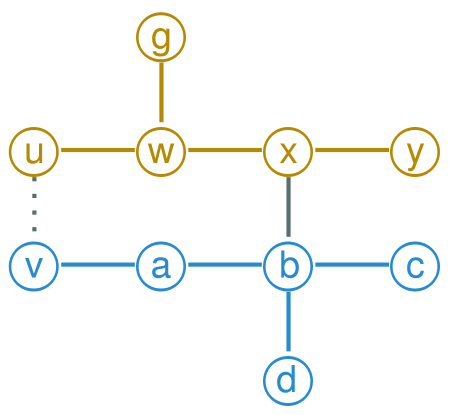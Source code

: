 digraph g {
    bgcolor=transparent
    rankdir=TB
    graph [nodesep=0.5, ranksep=0.4]
    node [shape=plain, color="#586e75", fontcolor="#b58900", fontsize=24, fontname="LXGWWenKai"]
    edge [arrowhead=none, color="#b58900", fontcolor="#268bd2", fontsize=16, fontname="LXGWWenKai", penwidth=2]

    ⓖ -> ⓦ

    ⓤ -> ⓦ -> ⓧ -> ⓨ

    node [fontcolor="#268bd2"]
    edge [color="#268bd2"]

    ⓥ -> ⓐ -> ⓑ -> {ⓒ, ⓓ}

    edge [color="#586e75"]

    ⓧ -> ⓑ

    edge [style=dotted]

    ⓤ -> ⓥ

    {rank="same"; ⓤ ; ⓦ ; ⓧ ; ⓨ}
    {rank="same"; ⓥ ; ⓐ ; ⓑ ; ⓒ}
}